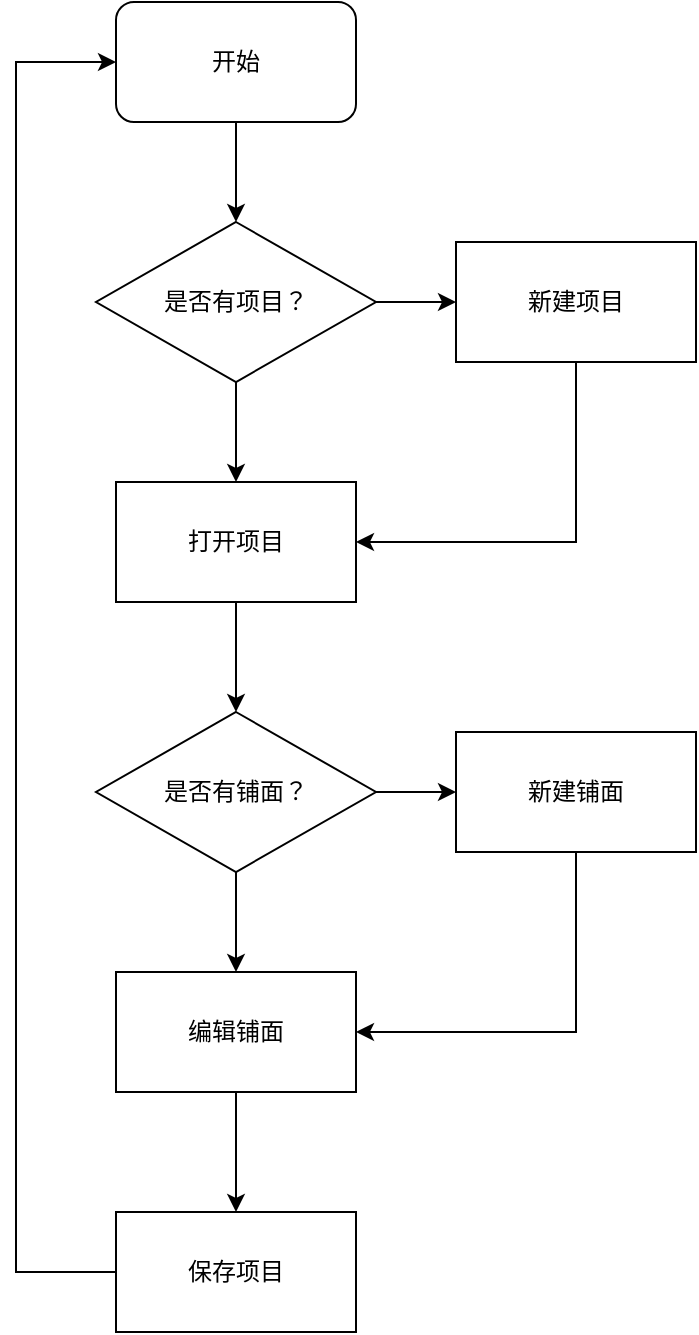 <mxfile version="14.1.1" type="github">
  <diagram id="6NrlT_ZrzAe5o9Muf2mj" name="Page-1">
    <mxGraphModel dx="1113" dy="729" grid="1" gridSize="10" guides="1" tooltips="1" connect="1" arrows="1" fold="1" page="1" pageScale="1" pageWidth="827" pageHeight="1169" math="0" shadow="0">
      <root>
        <mxCell id="0" />
        <mxCell id="1" parent="0" />
        <mxCell id="XSKvidxWiFN1tVuBs4w0-19" style="edgeStyle=orthogonalEdgeStyle;rounded=0;orthogonalLoop=1;jettySize=auto;html=1;exitX=0.5;exitY=1;exitDx=0;exitDy=0;entryX=0.5;entryY=0;entryDx=0;entryDy=0;" edge="1" parent="1" source="XSKvidxWiFN1tVuBs4w0-2" target="XSKvidxWiFN1tVuBs4w0-16">
          <mxGeometry relative="1" as="geometry" />
        </mxCell>
        <mxCell id="XSKvidxWiFN1tVuBs4w0-2" value="开始" style="rounded=1;whiteSpace=wrap;html=1;" vertex="1" parent="1">
          <mxGeometry x="320" y="230" width="120" height="60" as="geometry" />
        </mxCell>
        <mxCell id="XSKvidxWiFN1tVuBs4w0-11" style="edgeStyle=orthogonalEdgeStyle;rounded=0;orthogonalLoop=1;jettySize=auto;html=1;exitX=0.5;exitY=1;exitDx=0;exitDy=0;entryX=0.5;entryY=0;entryDx=0;entryDy=0;" edge="1" parent="1" source="XSKvidxWiFN1tVuBs4w0-4" target="XSKvidxWiFN1tVuBs4w0-6">
          <mxGeometry relative="1" as="geometry" />
        </mxCell>
        <mxCell id="XSKvidxWiFN1tVuBs4w0-13" style="edgeStyle=orthogonalEdgeStyle;rounded=0;orthogonalLoop=1;jettySize=auto;html=1;exitX=1;exitY=0.5;exitDx=0;exitDy=0;entryX=0;entryY=0.5;entryDx=0;entryDy=0;" edge="1" parent="1" source="XSKvidxWiFN1tVuBs4w0-4" target="XSKvidxWiFN1tVuBs4w0-5">
          <mxGeometry relative="1" as="geometry" />
        </mxCell>
        <mxCell id="XSKvidxWiFN1tVuBs4w0-4" value="是否有铺面？" style="rhombus;whiteSpace=wrap;html=1;" vertex="1" parent="1">
          <mxGeometry x="310" y="585" width="140" height="80" as="geometry" />
        </mxCell>
        <mxCell id="XSKvidxWiFN1tVuBs4w0-14" style="edgeStyle=orthogonalEdgeStyle;rounded=0;orthogonalLoop=1;jettySize=auto;html=1;exitX=0.5;exitY=1;exitDx=0;exitDy=0;entryX=1;entryY=0.5;entryDx=0;entryDy=0;" edge="1" parent="1" source="XSKvidxWiFN1tVuBs4w0-5" target="XSKvidxWiFN1tVuBs4w0-6">
          <mxGeometry relative="1" as="geometry" />
        </mxCell>
        <mxCell id="XSKvidxWiFN1tVuBs4w0-5" value="新建铺面" style="rounded=0;whiteSpace=wrap;html=1;" vertex="1" parent="1">
          <mxGeometry x="490" y="595" width="120" height="60" as="geometry" />
        </mxCell>
        <mxCell id="XSKvidxWiFN1tVuBs4w0-12" style="edgeStyle=orthogonalEdgeStyle;rounded=0;orthogonalLoop=1;jettySize=auto;html=1;exitX=0.5;exitY=1;exitDx=0;exitDy=0;entryX=0.5;entryY=0;entryDx=0;entryDy=0;" edge="1" parent="1" source="XSKvidxWiFN1tVuBs4w0-6" target="XSKvidxWiFN1tVuBs4w0-7">
          <mxGeometry relative="1" as="geometry" />
        </mxCell>
        <mxCell id="XSKvidxWiFN1tVuBs4w0-6" value="编辑铺面" style="rounded=0;whiteSpace=wrap;html=1;" vertex="1" parent="1">
          <mxGeometry x="320" y="715" width="120" height="60" as="geometry" />
        </mxCell>
        <mxCell id="XSKvidxWiFN1tVuBs4w0-24" style="edgeStyle=orthogonalEdgeStyle;rounded=0;orthogonalLoop=1;jettySize=auto;html=1;exitX=0;exitY=0.5;exitDx=0;exitDy=0;entryX=0;entryY=0.5;entryDx=0;entryDy=0;" edge="1" parent="1" source="XSKvidxWiFN1tVuBs4w0-7" target="XSKvidxWiFN1tVuBs4w0-2">
          <mxGeometry relative="1" as="geometry">
            <Array as="points">
              <mxPoint x="270" y="865" />
              <mxPoint x="270" y="260" />
            </Array>
          </mxGeometry>
        </mxCell>
        <mxCell id="XSKvidxWiFN1tVuBs4w0-7" value="保存项目" style="rounded=0;whiteSpace=wrap;html=1;" vertex="1" parent="1">
          <mxGeometry x="320" y="835" width="120" height="60" as="geometry" />
        </mxCell>
        <mxCell id="XSKvidxWiFN1tVuBs4w0-20" style="edgeStyle=orthogonalEdgeStyle;rounded=0;orthogonalLoop=1;jettySize=auto;html=1;exitX=0.5;exitY=1;exitDx=0;exitDy=0;entryX=0.5;entryY=0;entryDx=0;entryDy=0;" edge="1" parent="1" source="XSKvidxWiFN1tVuBs4w0-16" target="XSKvidxWiFN1tVuBs4w0-17">
          <mxGeometry relative="1" as="geometry" />
        </mxCell>
        <mxCell id="XSKvidxWiFN1tVuBs4w0-22" style="edgeStyle=orthogonalEdgeStyle;rounded=0;orthogonalLoop=1;jettySize=auto;html=1;exitX=1;exitY=0.5;exitDx=0;exitDy=0;" edge="1" parent="1" source="XSKvidxWiFN1tVuBs4w0-16" target="XSKvidxWiFN1tVuBs4w0-18">
          <mxGeometry relative="1" as="geometry" />
        </mxCell>
        <mxCell id="XSKvidxWiFN1tVuBs4w0-16" value="是否有项目？" style="rhombus;whiteSpace=wrap;html=1;" vertex="1" parent="1">
          <mxGeometry x="310" y="340" width="140" height="80" as="geometry" />
        </mxCell>
        <mxCell id="XSKvidxWiFN1tVuBs4w0-21" style="edgeStyle=orthogonalEdgeStyle;rounded=0;orthogonalLoop=1;jettySize=auto;html=1;exitX=0.5;exitY=1;exitDx=0;exitDy=0;entryX=0.5;entryY=0;entryDx=0;entryDy=0;" edge="1" parent="1" source="XSKvidxWiFN1tVuBs4w0-17" target="XSKvidxWiFN1tVuBs4w0-4">
          <mxGeometry relative="1" as="geometry" />
        </mxCell>
        <mxCell id="XSKvidxWiFN1tVuBs4w0-17" value="打开项目" style="rounded=0;whiteSpace=wrap;html=1;" vertex="1" parent="1">
          <mxGeometry x="320" y="470" width="120" height="60" as="geometry" />
        </mxCell>
        <mxCell id="XSKvidxWiFN1tVuBs4w0-23" style="edgeStyle=orthogonalEdgeStyle;rounded=0;orthogonalLoop=1;jettySize=auto;html=1;exitX=0.5;exitY=1;exitDx=0;exitDy=0;entryX=1;entryY=0.5;entryDx=0;entryDy=0;" edge="1" parent="1" source="XSKvidxWiFN1tVuBs4w0-18" target="XSKvidxWiFN1tVuBs4w0-17">
          <mxGeometry relative="1" as="geometry" />
        </mxCell>
        <mxCell id="XSKvidxWiFN1tVuBs4w0-18" value="新建项目" style="rounded=0;whiteSpace=wrap;html=1;" vertex="1" parent="1">
          <mxGeometry x="490" y="350" width="120" height="60" as="geometry" />
        </mxCell>
      </root>
    </mxGraphModel>
  </diagram>
</mxfile>
